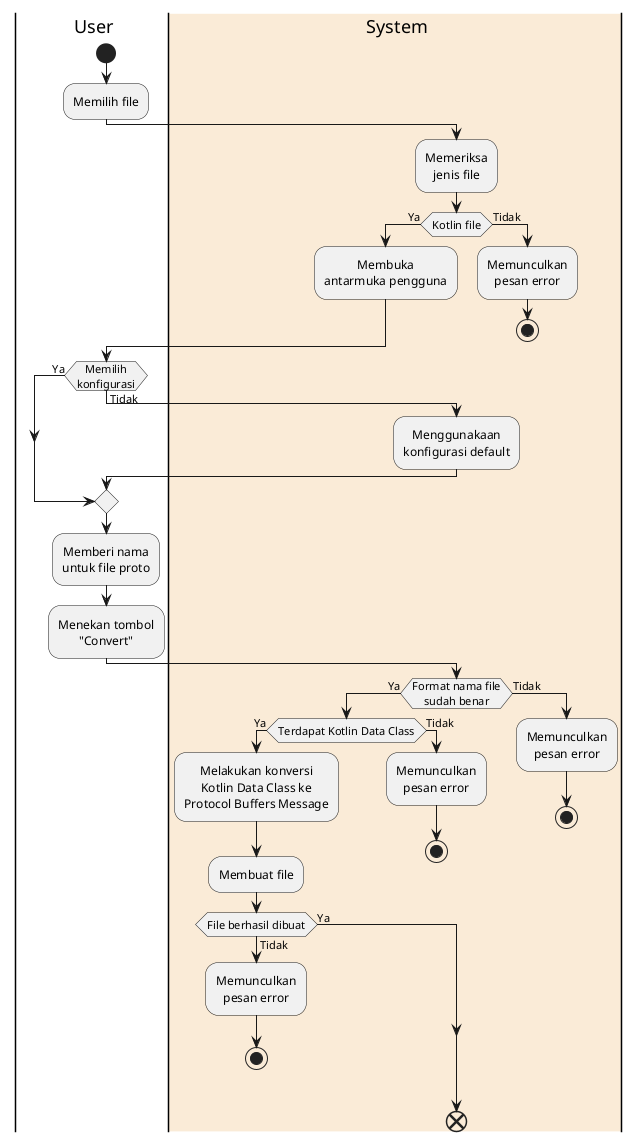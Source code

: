 @startuml
skinparam defaultTextAlignment center
|u| User
|#AntiqueWhite|s| System
|u|
start
:Memilih file;
|s|
:Memeriksa\njenis file;
if (Kotlin file) then (Ya)
  :Membuka\nantarmuka pengguna;
else (Tidak)
  |s|
  :Memunculkan\npesan error;
  stop
endif
|u|
if (Memilih\nkonfigurasi) then (Ya)
else (Tidak)
  |s|
  :Menggunakaan\nkonfigurasi default;
endif
|u|
:Memberi nama\nuntuk file proto;
:Menekan tombol\n"Convert";
|s|
if (Format nama file\nsudah benar) then (Ya)
  if(Terdapat Kotlin Data Class) then (Ya)
    :Melakukan konversi\nKotlin Data Class ke\nProtocol Buffers Message;
    :Membuat file;
    if (File berhasil dibuat) then (Ya)
    else (Tidak)
      :Memunculkan\npesan error;
      stop
    endif
  else(Tidak)
    :Memunculkan\npesan error;
    stop
  endif
else (Tidak)
  :Memunculkan\npesan error;
  stop
endif
end
@enduml